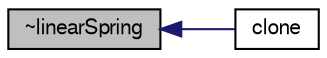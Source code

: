 digraph "~linearSpring"
{
  bgcolor="transparent";
  edge [fontname="FreeSans",fontsize="10",labelfontname="FreeSans",labelfontsize="10"];
  node [fontname="FreeSans",fontsize="10",shape=record];
  rankdir="LR";
  Node26 [label="~linearSpring",height=0.2,width=0.4,color="black", fillcolor="grey75", style="filled", fontcolor="black"];
  Node26 -> Node27 [dir="back",color="midnightblue",fontsize="10",style="solid",fontname="FreeSans"];
  Node27 [label="clone",height=0.2,width=0.4,color="black",URL="$a29510.html#a809dd252f418cd6f26f8adae02ee8bd0",tooltip="Construct and return a clone. "];
}
